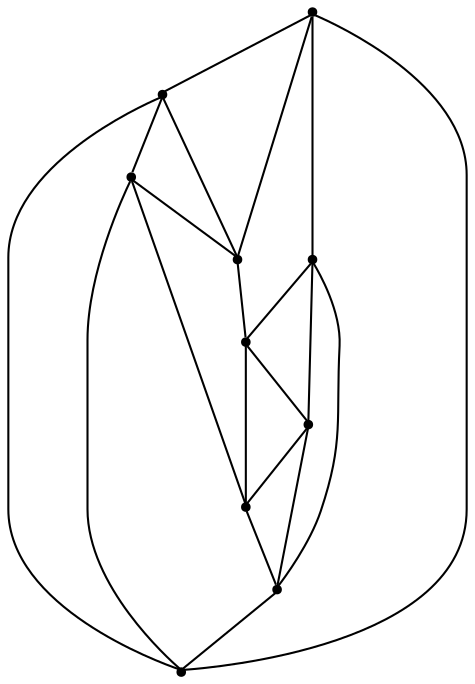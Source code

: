 graph {
  node [shape=point,comment="{\"directed\":false,\"doi\":\"10.1007/978-3-031-22203-0_21\",\"figure\":\"2 (4)\"}"]

  v0 [pos="644.6766587738542,447.2406484390657"]
  v1 [pos="567.3976547455921,369.9605090208779"]
  v2 [pos="490.1155825761762,447.2406484390657"]
  v3 [pos="567.3976547455921,524.5187053620965"]
  v4 [pos="335.55451432705047,369.960509020878"]
  v5 [pos="258.2776047422964,447.2406484390657"]
  v6 [pos="412.83348656110365,447.2406484390657"]
  v7 [pos="335.55451432705047,524.5187053620965"]
  v8 [pos="567.3976547455921,447.2406484390657"]
  v9 [pos="335.55451432705047,447.2406484390657"]

  v0 -- v5 [id="-1",pos="644.6766587738542,447.2406484390657 721.9566961139037,447.23960719148727 721.9566961139037,563.1608257725281 631.796459135742,621.1193366709822 541.6362857459981,679.0778634663457 361.3159071723012,679.0778634663457 271.15153694698915,621.1193366709822 180.9954968043955,563.1608257725281 180.9954968043955,447.23960719148727 258.2776047422964,447.2406484390657"]
  v1 -- v0 [id="-2",pos="567.3976547455921,369.9605090208779 618.91528977426,369.96155026845645 644.6777556740594,395.7236686384029 644.6766587738542,447.2406484390657"]
  v9 -- v6 [id="-3",pos="335.55451432705047,447.2406484390657 412.83348656110365,447.2406484390657 412.83348656110365,447.2406484390657 412.83348656110365,447.2406484390657"]
  v6 -- v2 [id="-4",pos="412.83348656110365,447.2406484390657 490.1155825761762,447.2406484390657 490.1155825761762,447.2406484390657 490.1155825761762,447.2406484390657"]
  v2 -- v8 [id="-5",pos="490.1155825761762,447.2406484390657 567.3976547455921,447.2406484390657 567.3976547455921,447.2406484390657 567.3976547455921,447.2406484390657"]
  v4 -- v9 [id="-6",pos="335.55451432705047,369.960509020878 335.55451432705047,447.2406484390657 335.55451432705047,447.2406484390657 335.55451432705047,447.2406484390657"]
  v9 -- v7 [id="-7",pos="335.55451432705047,447.2406484390657 335.55451432705047,524.5187053620965 335.55451432705047,524.5187053620965 335.55451432705047,524.5187053620965"]
  v1 -- v2 [id="-8",pos="567.3976547455921,369.9605090208779 515.8780484759756,369.9616138560948 490.11561437038506,395.72373222604125 490.1155825761762,447.2406484390657"]
  v3 -- v0 [id="-9",pos="567.3976547455921,524.5187053620965 618.91528977426,524.5176005268797 644.6777556740594,498.7554821569332 644.6766587738542,447.2406484390657"]
  v3 -- v2 [id="-10",pos="567.3976547455921,524.5187053620965 515.8780484759756,524.5176641145181 490.11561437038506,498.7555457445716 490.1155825761762,447.2406484390657"]
  v4 -- v1 [id="-11",pos="335.55451432705047,369.960509020878 335.5534730667107,254.04452847154857 567.3945548102294,254.04452847154857 567.3976547455921,369.9605090208779"]
  v4 -- v5 [id="-12",pos="335.55451432705047,369.960509020878 284.0369031440392,369.96155026845645 258.2744690384487,395.7236686384029 258.2776047422964,447.2406484390657"]
  v4 -- v6 [id="-13",pos="335.55451432705047,369.960509020878 387.07414444232364,369.96155026845645 412.832413506555,395.7236686384029 412.83348656110365,447.2406484390657"]
  v7 -- v6 [id="-14",pos="335.55451432705047,524.5187053620965 387.07414444232364,524.5176005268797 412.832413506555,498.7554821569332 412.83348656110365,447.2406484390657"]
  v7 -- v5 [id="-15",pos="335.55451432705047,524.5187053620965 284.0369031440392,524.5176005268797 258.2744690384487,498.7554821569332 258.2776047422964,447.2406484390657"]
  v7 -- v3 [id="-16",pos="335.55451432705047,524.5187053620965 335.5534412725018,640.4347177052451 567.3945548102294,640.4347177052451 567.3976547455921,524.5187053620965"]
  v9 -- v5 [id="-17",pos="335.55451432705047,447.2406484390657 258.2776047422964,447.2406484390657 258.2776047422964,447.2406484390657 258.2776047422964,447.2406484390657"]
  v8 -- v0 [id="-18",pos="567.3976547455921,447.2406484390657 644.6766587738542,447.2406484390657 644.6766587738542,447.2406484390657 644.6766587738542,447.2406484390657"]
  v8 -- v3 [id="-19",pos="567.3976547455921,447.2406484390657 567.3976547455921,524.5187053620965 567.3976547455921,524.5187053620965 567.3976547455921,524.5187053620965"]
  v1 -- v8 [id="-20",pos="567.3976547455921,369.9605090208779 567.3976547455921,447.2406484390657 567.3976547455921,447.2406484390657 567.3976547455921,447.2406484390657"]
}